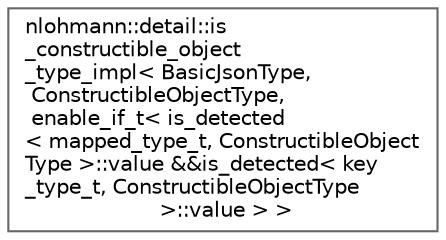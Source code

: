 digraph "Graphical Class Hierarchy"
{
 // INTERACTIVE_SVG=YES
 // LATEX_PDF_SIZE
  bgcolor="transparent";
  edge [fontname=Helvetica,fontsize=10,labelfontname=Helvetica,labelfontsize=10];
  node [fontname=Helvetica,fontsize=10,shape=box,height=0.2,width=0.4];
  rankdir="LR";
  Node0 [id="Node000000",label="nlohmann::detail::is\l_constructible_object\l_type_impl\< BasicJsonType,\l ConstructibleObjectType,\l enable_if_t\< is_detected\l\< mapped_type_t, ConstructibleObject\lType \>::value &&is_detected\< key\l_type_t, ConstructibleObjectType\l \>::value \> \>",height=0.2,width=0.4,color="grey40", fillcolor="white", style="filled",URL="$a01425.html",tooltip=" "];
}
